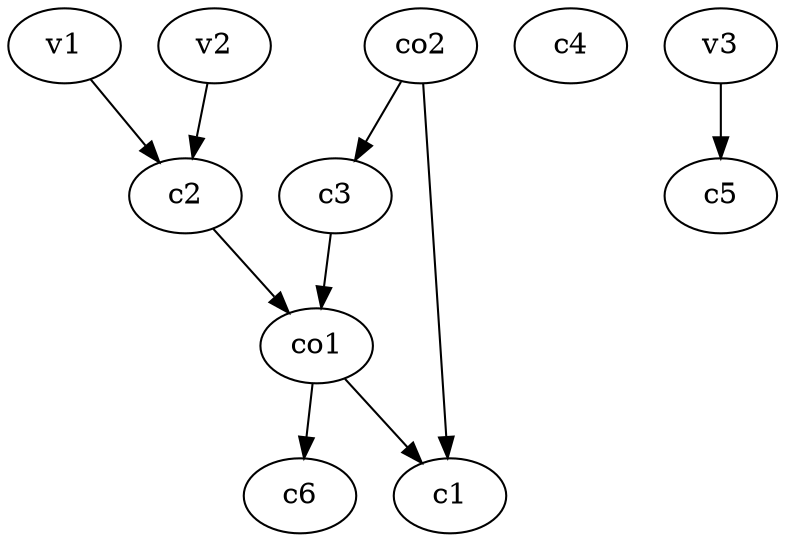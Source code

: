 strict digraph  {
c1;
c2;
c3;
c4;
c5;
c6;
v1;
v2;
v3;
co1;
co2;
c2 -> co1  [weight=1];
c3 -> co1  [weight=1];
v1 -> c2  [weight=1];
v2 -> c2  [weight=1];
v3 -> c5  [weight=1];
co1 -> c6  [weight=1];
co1 -> c1  [weight=1];
co2 -> c1  [weight=1];
co2 -> c3  [weight=1];
}
